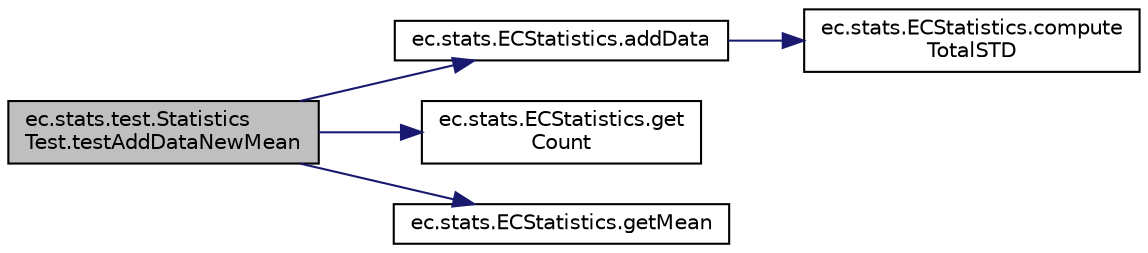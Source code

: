 digraph "ec.stats.test.StatisticsTest.testAddDataNewMean"
{
  edge [fontname="Helvetica",fontsize="10",labelfontname="Helvetica",labelfontsize="10"];
  node [fontname="Helvetica",fontsize="10",shape=record];
  rankdir="LR";
  Node17 [label="ec.stats.test.Statistics\lTest.testAddDataNewMean",height=0.2,width=0.4,color="black", fillcolor="grey75", style="filled", fontcolor="black"];
  Node17 -> Node18 [color="midnightblue",fontsize="10",style="solid",fontname="Helvetica"];
  Node18 [label="ec.stats.ECStatistics.addData",height=0.2,width=0.4,color="black", fillcolor="white", style="filled",URL="$classec_1_1stats_1_1_e_c_statistics.html#a6529c36c2e76dcebd8d81f5d7510eb50",tooltip="Add double to the data array and re-compute the count/min/max/mean/standard deviation. "];
  Node18 -> Node19 [color="midnightblue",fontsize="10",style="solid",fontname="Helvetica"];
  Node19 [label="ec.stats.ECStatistics.compute\lTotalSTD",height=0.2,width=0.4,color="black", fillcolor="white", style="filled",URL="$classec_1_1stats_1_1_e_c_statistics.html#a89857f7a47ae0c7f697c0dc889425311",tooltip="Compute the total standard deviation for all values in the data array. "];
  Node17 -> Node20 [color="midnightblue",fontsize="10",style="solid",fontname="Helvetica"];
  Node20 [label="ec.stats.ECStatistics.get\lCount",height=0.2,width=0.4,color="black", fillcolor="white", style="filled",URL="$classec_1_1stats_1_1_e_c_statistics.html#a2dd48a948c6790d2343bb6ad5a8fbdec",tooltip="Getter for the count property. "];
  Node17 -> Node21 [color="midnightblue",fontsize="10",style="solid",fontname="Helvetica"];
  Node21 [label="ec.stats.ECStatistics.getMean",height=0.2,width=0.4,color="black", fillcolor="white", style="filled",URL="$classec_1_1stats_1_1_e_c_statistics.html#a510f764444291c56c80ba03cd620e743",tooltip="Getter for the mean property. "];
}
